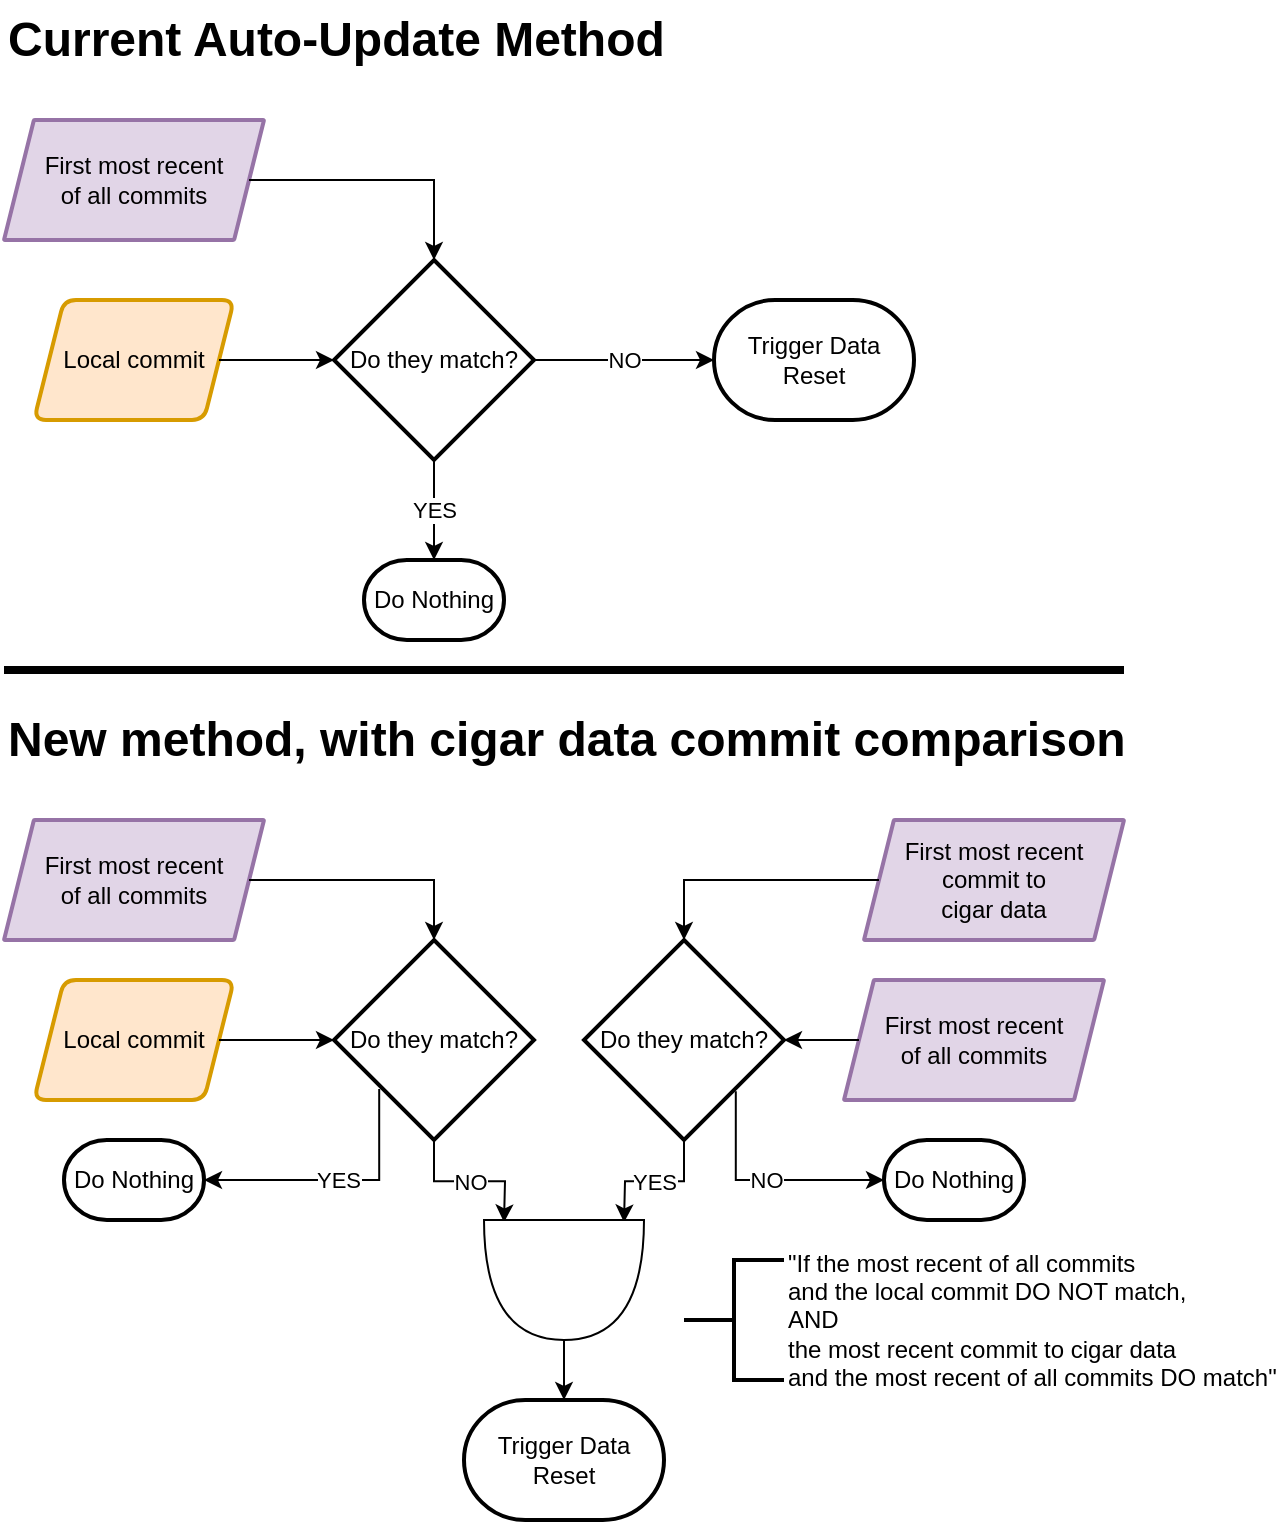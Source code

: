 <mxfile version="26.2.14" pages="4">
  <diagram name="Page-1" id="Fsl2NmO5ZkDEx8LPRr8b">
    <mxGraphModel dx="1226" dy="726" grid="1" gridSize="10" guides="1" tooltips="1" connect="1" arrows="1" fold="1" page="1" pageScale="1" pageWidth="850" pageHeight="1100" background="#ffffff" math="0" shadow="0">
      <root>
        <mxCell id="0" />
        <mxCell id="1" parent="0" />
        <mxCell id="vNEHH-DYMuVMHKYgHkYS-14" value="First most recent&lt;div&gt;commit to&lt;/div&gt;&lt;div&gt;cigar data&lt;/div&gt;" style="shape=parallelogram;html=1;strokeWidth=2;perimeter=parallelogramPerimeter;whiteSpace=wrap;rounded=1;arcSize=1;size=0.115;fillColor=#e1d5e7;strokeColor=#9673a6;" parent="1" vertex="1">
          <mxGeometry x="500" y="480" width="130" height="60" as="geometry" />
        </mxCell>
        <mxCell id="vNEHH-DYMuVMHKYgHkYS-15" value="Local commit" style="shape=parallelogram;html=1;strokeWidth=2;perimeter=parallelogramPerimeter;whiteSpace=wrap;rounded=1;arcSize=12;size=0.15;fillColor=#ffe6cc;strokeColor=#d79b00;" parent="1" vertex="1">
          <mxGeometry x="85" y="560" width="100" height="60" as="geometry" />
        </mxCell>
        <mxCell id="vNEHH-DYMuVMHKYgHkYS-16" value="&lt;div&gt;&lt;span style=&quot;background-color: transparent; color: light-dark(rgb(0, 0, 0), rgb(255, 255, 255));&quot;&gt;Do they match?&lt;/span&gt;&lt;/div&gt;" style="strokeWidth=2;html=1;shape=mxgraph.flowchart.decision;whiteSpace=wrap;" parent="1" vertex="1">
          <mxGeometry x="235" y="540" width="100" height="100" as="geometry" />
        </mxCell>
        <mxCell id="vNEHH-DYMuVMHKYgHkYS-17" value="First most recent&lt;div&gt;of all commits&lt;/div&gt;" style="shape=parallelogram;html=1;strokeWidth=2;perimeter=parallelogramPerimeter;whiteSpace=wrap;rounded=1;arcSize=1;size=0.115;fillColor=#e1d5e7;strokeColor=#9673a6;" parent="1" vertex="1">
          <mxGeometry x="70" y="480" width="130" height="60" as="geometry" />
        </mxCell>
        <mxCell id="vNEHH-DYMuVMHKYgHkYS-19" style="edgeStyle=orthogonalEdgeStyle;rounded=0;orthogonalLoop=1;jettySize=auto;html=1;entryX=0;entryY=0.5;entryDx=0;entryDy=0;entryPerimeter=0;" parent="1" source="vNEHH-DYMuVMHKYgHkYS-15" target="vNEHH-DYMuVMHKYgHkYS-16" edge="1">
          <mxGeometry relative="1" as="geometry" />
        </mxCell>
        <mxCell id="vNEHH-DYMuVMHKYgHkYS-20" style="edgeStyle=orthogonalEdgeStyle;rounded=0;orthogonalLoop=1;jettySize=auto;html=1;entryX=0.5;entryY=0;entryDx=0;entryDy=0;entryPerimeter=0;" parent="1" source="vNEHH-DYMuVMHKYgHkYS-17" target="vNEHH-DYMuVMHKYgHkYS-16" edge="1">
          <mxGeometry relative="1" as="geometry" />
        </mxCell>
        <mxCell id="vNEHH-DYMuVMHKYgHkYS-22" value="First most recent&lt;div&gt;of all commits&lt;/div&gt;" style="shape=parallelogram;html=1;strokeWidth=2;perimeter=parallelogramPerimeter;whiteSpace=wrap;rounded=1;arcSize=1;size=0.115;fillColor=#e1d5e7;strokeColor=#9673a6;" parent="1" vertex="1">
          <mxGeometry x="490" y="560" width="130" height="60" as="geometry" />
        </mxCell>
        <mxCell id="vNEHH-DYMuVMHKYgHkYS-23" value="&lt;div&gt;&lt;span style=&quot;background-color: transparent; color: light-dark(rgb(0, 0, 0), rgb(255, 255, 255));&quot;&gt;Do they match?&lt;/span&gt;&lt;/div&gt;" style="strokeWidth=2;html=1;shape=mxgraph.flowchart.decision;whiteSpace=wrap;" parent="1" vertex="1">
          <mxGeometry x="360" y="540" width="100" height="100" as="geometry" />
        </mxCell>
        <mxCell id="vNEHH-DYMuVMHKYgHkYS-24" style="edgeStyle=orthogonalEdgeStyle;rounded=0;orthogonalLoop=1;jettySize=auto;html=1;entryX=1;entryY=0.5;entryDx=0;entryDy=0;entryPerimeter=0;" parent="1" source="vNEHH-DYMuVMHKYgHkYS-22" target="vNEHH-DYMuVMHKYgHkYS-23" edge="1">
          <mxGeometry relative="1" as="geometry" />
        </mxCell>
        <mxCell id="vNEHH-DYMuVMHKYgHkYS-25" style="edgeStyle=orthogonalEdgeStyle;rounded=0;orthogonalLoop=1;jettySize=auto;html=1;entryX=0.5;entryY=0;entryDx=0;entryDy=0;entryPerimeter=0;" parent="1" source="vNEHH-DYMuVMHKYgHkYS-14" target="vNEHH-DYMuVMHKYgHkYS-23" edge="1">
          <mxGeometry relative="1" as="geometry" />
        </mxCell>
        <mxCell id="vNEHH-DYMuVMHKYgHkYS-28" value="NO" style="edgeStyle=orthogonalEdgeStyle;rounded=0;orthogonalLoop=1;jettySize=auto;html=1;entryX=0;entryY=0.02;entryDx=0;entryDy=0;entryPerimeter=0;" parent="1" source="vNEHH-DYMuVMHKYgHkYS-16" edge="1">
          <mxGeometry relative="1" as="geometry">
            <mxPoint x="320" y="681.2" as="targetPoint" />
          </mxGeometry>
        </mxCell>
        <mxCell id="vNEHH-DYMuVMHKYgHkYS-29" value="YES" style="edgeStyle=orthogonalEdgeStyle;rounded=0;orthogonalLoop=1;jettySize=auto;html=1;entryX=1;entryY=0.02;entryDx=0;entryDy=0;entryPerimeter=0;" parent="1" source="vNEHH-DYMuVMHKYgHkYS-23" edge="1">
          <mxGeometry relative="1" as="geometry">
            <mxPoint x="380" y="681.2" as="targetPoint" />
          </mxGeometry>
        </mxCell>
        <mxCell id="vNEHH-DYMuVMHKYgHkYS-36" value="Do Nothing" style="strokeWidth=2;html=1;shape=mxgraph.flowchart.terminator;whiteSpace=wrap;" parent="1" vertex="1">
          <mxGeometry x="100" y="640" width="70" height="40" as="geometry" />
        </mxCell>
        <mxCell id="vNEHH-DYMuVMHKYgHkYS-37" value="Do Nothing" style="strokeWidth=2;html=1;shape=mxgraph.flowchart.terminator;whiteSpace=wrap;" parent="1" vertex="1">
          <mxGeometry x="510" y="640" width="70" height="40" as="geometry" />
        </mxCell>
        <mxCell id="vNEHH-DYMuVMHKYgHkYS-38" value="NO" style="edgeStyle=orthogonalEdgeStyle;rounded=0;orthogonalLoop=1;jettySize=auto;html=1;exitX=0.759;exitY=0.756;exitDx=0;exitDy=0;exitPerimeter=0;" parent="1" source="vNEHH-DYMuVMHKYgHkYS-23" target="vNEHH-DYMuVMHKYgHkYS-37" edge="1">
          <mxGeometry relative="1" as="geometry">
            <Array as="points">
              <mxPoint x="436" y="660" />
            </Array>
          </mxGeometry>
        </mxCell>
        <mxCell id="vNEHH-DYMuVMHKYgHkYS-39" value="YES" style="edgeStyle=orthogonalEdgeStyle;rounded=0;orthogonalLoop=1;jettySize=auto;html=1;exitX=0.226;exitY=0.745;exitDx=0;exitDy=0;exitPerimeter=0;" parent="1" source="vNEHH-DYMuVMHKYgHkYS-16" target="vNEHH-DYMuVMHKYgHkYS-36" edge="1">
          <mxGeometry relative="1" as="geometry">
            <Array as="points">
              <mxPoint x="258" y="660" />
            </Array>
          </mxGeometry>
        </mxCell>
        <mxCell id="vNEHH-DYMuVMHKYgHkYS-40" value="&quot;If the most recent of all commits&amp;nbsp;&lt;div&gt;and the local commit DO NOT match,&lt;div&gt;AND&lt;/div&gt;&lt;div&gt;the most recent commit to cigar data&lt;/div&gt;&lt;div&gt;and the most recent of all commits DO match&quot;&lt;/div&gt;&lt;/div&gt;" style="strokeWidth=2;html=1;shape=mxgraph.flowchart.annotation_2;align=left;labelPosition=right;pointerEvents=1;" parent="1" vertex="1">
          <mxGeometry x="410" y="700" width="50" height="60" as="geometry" />
        </mxCell>
        <mxCell id="vNEHH-DYMuVMHKYgHkYS-41" value="Trigger Data Reset" style="strokeWidth=2;html=1;shape=mxgraph.flowchart.terminator;whiteSpace=wrap;" parent="1" vertex="1">
          <mxGeometry x="300" y="770" width="100" height="60" as="geometry" />
        </mxCell>
        <mxCell id="vNEHH-DYMuVMHKYgHkYS-42" style="edgeStyle=orthogonalEdgeStyle;rounded=0;orthogonalLoop=1;jettySize=auto;html=1;entryX=0.5;entryY=0;entryDx=0;entryDy=0;entryPerimeter=0;" parent="1" target="vNEHH-DYMuVMHKYgHkYS-41" edge="1">
          <mxGeometry relative="1" as="geometry">
            <mxPoint x="350" y="740" as="sourcePoint" />
          </mxGeometry>
        </mxCell>
        <mxCell id="vNEHH-DYMuVMHKYgHkYS-57" value="" style="line;strokeWidth=4;html=1;perimeter=backbonePerimeter;points=[];outlineConnect=0;" parent="1" vertex="1">
          <mxGeometry x="70" y="400" width="560" height="10" as="geometry" />
        </mxCell>
        <mxCell id="vNEHH-DYMuVMHKYgHkYS-58" value="New method, with cigar data commit comparison" style="text;strokeColor=none;fillColor=none;html=1;fontSize=24;fontStyle=1;verticalAlign=middle;align=left;" parent="1" vertex="1">
          <mxGeometry x="70" y="420" width="560" height="40" as="geometry" />
        </mxCell>
        <mxCell id="vNEHH-DYMuVMHKYgHkYS-59" value="First most recent&lt;div&gt;of all commits&lt;/div&gt;" style="shape=parallelogram;html=1;strokeWidth=2;perimeter=parallelogramPerimeter;whiteSpace=wrap;rounded=1;arcSize=1;size=0.115;fillColor=#e1d5e7;strokeColor=#9673a6;" parent="1" vertex="1">
          <mxGeometry x="70" y="130" width="130" height="60" as="geometry" />
        </mxCell>
        <mxCell id="vNEHH-DYMuVMHKYgHkYS-60" value="Local commit" style="shape=parallelogram;html=1;strokeWidth=2;perimeter=parallelogramPerimeter;whiteSpace=wrap;rounded=1;arcSize=12;size=0.15;fillColor=#ffe6cc;strokeColor=#d79b00;" parent="1" vertex="1">
          <mxGeometry x="85" y="220" width="100" height="60" as="geometry" />
        </mxCell>
        <mxCell id="vNEHH-DYMuVMHKYgHkYS-61" value="&lt;div&gt;&lt;span style=&quot;background-color: transparent; color: light-dark(rgb(0, 0, 0), rgb(255, 255, 255));&quot;&gt;Do they match?&lt;/span&gt;&lt;/div&gt;" style="strokeWidth=2;html=1;shape=mxgraph.flowchart.decision;whiteSpace=wrap;" parent="1" vertex="1">
          <mxGeometry x="235" y="200" width="100" height="100" as="geometry" />
        </mxCell>
        <mxCell id="vNEHH-DYMuVMHKYgHkYS-62" style="edgeStyle=orthogonalEdgeStyle;rounded=0;orthogonalLoop=1;jettySize=auto;html=1;entryX=0.5;entryY=0;entryDx=0;entryDy=0;entryPerimeter=0;" parent="1" source="vNEHH-DYMuVMHKYgHkYS-59" target="vNEHH-DYMuVMHKYgHkYS-61" edge="1">
          <mxGeometry relative="1" as="geometry" />
        </mxCell>
        <mxCell id="vNEHH-DYMuVMHKYgHkYS-64" style="edgeStyle=orthogonalEdgeStyle;rounded=0;orthogonalLoop=1;jettySize=auto;html=1;entryX=0;entryY=0.5;entryDx=0;entryDy=0;entryPerimeter=0;" parent="1" source="vNEHH-DYMuVMHKYgHkYS-60" target="vNEHH-DYMuVMHKYgHkYS-61" edge="1">
          <mxGeometry relative="1" as="geometry" />
        </mxCell>
        <mxCell id="vNEHH-DYMuVMHKYgHkYS-65" value="Trigger Data Reset" style="strokeWidth=2;html=1;shape=mxgraph.flowchart.terminator;whiteSpace=wrap;" parent="1" vertex="1">
          <mxGeometry x="425" y="220" width="100" height="60" as="geometry" />
        </mxCell>
        <mxCell id="vNEHH-DYMuVMHKYgHkYS-66" value="NO" style="edgeStyle=orthogonalEdgeStyle;rounded=0;orthogonalLoop=1;jettySize=auto;html=1;entryX=0;entryY=0.5;entryDx=0;entryDy=0;entryPerimeter=0;" parent="1" source="vNEHH-DYMuVMHKYgHkYS-61" target="vNEHH-DYMuVMHKYgHkYS-65" edge="1">
          <mxGeometry relative="1" as="geometry" />
        </mxCell>
        <mxCell id="vNEHH-DYMuVMHKYgHkYS-67" value="Do Nothing" style="strokeWidth=2;html=1;shape=mxgraph.flowchart.terminator;whiteSpace=wrap;" parent="1" vertex="1">
          <mxGeometry x="250" y="350" width="70" height="40" as="geometry" />
        </mxCell>
        <mxCell id="vNEHH-DYMuVMHKYgHkYS-68" value="YES" style="edgeStyle=orthogonalEdgeStyle;rounded=0;orthogonalLoop=1;jettySize=auto;html=1;entryX=0.5;entryY=0;entryDx=0;entryDy=0;entryPerimeter=0;" parent="1" source="vNEHH-DYMuVMHKYgHkYS-61" target="vNEHH-DYMuVMHKYgHkYS-67" edge="1">
          <mxGeometry relative="1" as="geometry" />
        </mxCell>
        <mxCell id="vNEHH-DYMuVMHKYgHkYS-69" value="Current Auto-Update Method" style="text;strokeColor=none;fillColor=none;html=1;fontSize=24;fontStyle=1;verticalAlign=middle;align=left;" parent="1" vertex="1">
          <mxGeometry x="70" y="70" width="560" height="40" as="geometry" />
        </mxCell>
        <mxCell id="BRBWsyeacDihQ_l3H7AW-2" value="" style="shape=or;whiteSpace=wrap;html=1;rotation=90;" vertex="1" parent="1">
          <mxGeometry x="320" y="670" width="60" height="80" as="geometry" />
        </mxCell>
      </root>
    </mxGraphModel>
  </diagram>
  <diagram id="9Dt4kSiQeYyxLIuyk6CU" name="Page-2">
    <mxGraphModel dx="172" dy="605" grid="1" gridSize="10" guides="1" tooltips="1" connect="1" arrows="1" fold="1" page="1" pageScale="1" pageWidth="850" pageHeight="1100" background="#ffffff" math="0" shadow="0">
      <root>
        <mxCell id="0" />
        <mxCell id="1" parent="0" />
        <mxCell id="Z2YnFf-FDvuRE0i_ADli-1" value="Recent commits to cigar data" style="swimlane;fontStyle=1;align=center;verticalAlign=top;childLayout=stackLayout;horizontal=1;startSize=26;horizontalStack=0;resizeParent=1;resizeParentMax=0;resizeLast=0;collapsible=1;marginBottom=0;whiteSpace=wrap;html=1;fillColor=#e1d5e7;strokeColor=#9673a6;" vertex="1" parent="1">
          <mxGeometry x="1220" y="90" width="260" height="120" as="geometry" />
        </mxCell>
        <mxCell id="Z2YnFf-FDvuRE0i_ADli-2" value="1. abc" style="text;strokeColor=none;fillColor=none;align=left;verticalAlign=top;spacingLeft=4;spacingRight=4;overflow=hidden;rotatable=0;points=[[0,0.5],[1,0.5]];portConstraint=eastwest;whiteSpace=wrap;html=1;" vertex="1" parent="Z2YnFf-FDvuRE0i_ADli-1">
          <mxGeometry y="26" width="260" height="26" as="geometry" />
        </mxCell>
        <mxCell id="Z2YnFf-FDvuRE0i_ADli-3" value="" style="line;strokeWidth=1;fillColor=none;align=left;verticalAlign=middle;spacingTop=-1;spacingLeft=3;spacingRight=3;rotatable=0;labelPosition=right;points=[];portConstraint=eastwest;strokeColor=inherit;" vertex="1" parent="Z2YnFf-FDvuRE0i_ADli-1">
          <mxGeometry y="52" width="260" height="8" as="geometry" />
        </mxCell>
        <mxCell id="Z2YnFf-FDvuRE0i_ADli-4" value="2. ghi" style="text;strokeColor=none;fillColor=none;align=left;verticalAlign=top;spacingLeft=4;spacingRight=4;overflow=hidden;rotatable=0;points=[[0,0.5],[1,0.5]];portConstraint=eastwest;whiteSpace=wrap;html=1;" vertex="1" parent="Z2YnFf-FDvuRE0i_ADli-1">
          <mxGeometry y="60" width="260" height="26" as="geometry" />
        </mxCell>
        <mxCell id="Z2YnFf-FDvuRE0i_ADli-5" value="" style="line;strokeWidth=1;fillColor=none;align=left;verticalAlign=middle;spacingTop=-1;spacingLeft=3;spacingRight=3;rotatable=0;labelPosition=right;points=[];portConstraint=eastwest;strokeColor=inherit;" vertex="1" parent="Z2YnFf-FDvuRE0i_ADli-1">
          <mxGeometry y="86" width="260" height="8" as="geometry" />
        </mxCell>
        <mxCell id="Z2YnFf-FDvuRE0i_ADli-6" value="2. jkl" style="text;strokeColor=none;fillColor=none;align=left;verticalAlign=top;spacingLeft=4;spacingRight=4;overflow=hidden;rotatable=0;points=[[0,0.5],[1,0.5]];portConstraint=eastwest;whiteSpace=wrap;html=1;" vertex="1" parent="Z2YnFf-FDvuRE0i_ADli-1">
          <mxGeometry y="94" width="260" height="26" as="geometry" />
        </mxCell>
        <mxCell id="Z2YnFf-FDvuRE0i_ADli-7" value="All Recent Commits" style="swimlane;fontStyle=1;align=center;verticalAlign=top;childLayout=stackLayout;horizontal=1;startSize=26;horizontalStack=0;resizeParent=1;resizeParentMax=0;resizeLast=0;collapsible=1;marginBottom=0;whiteSpace=wrap;html=1;fillColor=#e1d5e7;strokeColor=#9673a6;" vertex="1" parent="1">
          <mxGeometry x="920" y="90" width="260" height="120" as="geometry" />
        </mxCell>
        <mxCell id="Z2YnFf-FDvuRE0i_ADli-8" value="1. abc" style="text;strokeColor=none;fillColor=none;align=left;verticalAlign=top;spacingLeft=4;spacingRight=4;overflow=hidden;rotatable=0;points=[[0,0.5],[1,0.5]];portConstraint=eastwest;whiteSpace=wrap;html=1;" vertex="1" parent="Z2YnFf-FDvuRE0i_ADli-7">
          <mxGeometry y="26" width="260" height="26" as="geometry" />
        </mxCell>
        <mxCell id="Z2YnFf-FDvuRE0i_ADli-9" value="" style="line;strokeWidth=1;fillColor=none;align=left;verticalAlign=middle;spacingTop=-1;spacingLeft=3;spacingRight=3;rotatable=0;labelPosition=right;points=[];portConstraint=eastwest;strokeColor=inherit;" vertex="1" parent="Z2YnFf-FDvuRE0i_ADli-7">
          <mxGeometry y="52" width="260" height="8" as="geometry" />
        </mxCell>
        <mxCell id="Z2YnFf-FDvuRE0i_ADli-10" value="2. def" style="text;strokeColor=none;fillColor=none;align=left;verticalAlign=top;spacingLeft=4;spacingRight=4;overflow=hidden;rotatable=0;points=[[0,0.5],[1,0.5]];portConstraint=eastwest;whiteSpace=wrap;html=1;" vertex="1" parent="Z2YnFf-FDvuRE0i_ADli-7">
          <mxGeometry y="60" width="260" height="26" as="geometry" />
        </mxCell>
        <mxCell id="Z2YnFf-FDvuRE0i_ADli-11" value="" style="line;strokeWidth=1;fillColor=none;align=left;verticalAlign=middle;spacingTop=-1;spacingLeft=3;spacingRight=3;rotatable=0;labelPosition=right;points=[];portConstraint=eastwest;strokeColor=inherit;" vertex="1" parent="Z2YnFf-FDvuRE0i_ADli-7">
          <mxGeometry y="86" width="260" height="8" as="geometry" />
        </mxCell>
        <mxCell id="Z2YnFf-FDvuRE0i_ADli-12" value="2. ghi" style="text;strokeColor=none;fillColor=none;align=left;verticalAlign=top;spacingLeft=4;spacingRight=4;overflow=hidden;rotatable=0;points=[[0,0.5],[1,0.5]];portConstraint=eastwest;whiteSpace=wrap;html=1;" vertex="1" parent="Z2YnFf-FDvuRE0i_ADli-7">
          <mxGeometry y="94" width="260" height="26" as="geometry" />
        </mxCell>
        <mxCell id="Z2YnFf-FDvuRE0i_ADli-13" value="CASE 1: Auto-Update Triggered" style="text;strokeColor=none;fillColor=none;html=1;fontSize=24;fontStyle=1;verticalAlign=middle;align=left;" vertex="1" parent="1">
          <mxGeometry x="920" y="30" width="380" height="40" as="geometry" />
        </mxCell>
        <mxCell id="Z2YnFf-FDvuRE0i_ADli-15" value="Local Commit" style="swimlane;fontStyle=0;childLayout=stackLayout;horizontal=1;startSize=26;fillColor=#ffe6cc;horizontalStack=0;resizeParent=1;resizeParentMax=0;resizeLast=0;collapsible=1;marginBottom=0;whiteSpace=wrap;html=1;strokeColor=#d79b00;" vertex="1" parent="1">
          <mxGeometry x="920" y="230" width="140" height="52" as="geometry" />
        </mxCell>
        <mxCell id="Z2YnFf-FDvuRE0i_ADli-16" value="def" style="text;strokeColor=none;fillColor=none;align=left;verticalAlign=top;spacingLeft=4;spacingRight=4;overflow=hidden;rotatable=0;points=[[0,0.5],[1,0.5]];portConstraint=eastwest;whiteSpace=wrap;html=1;" vertex="1" parent="Z2YnFf-FDvuRE0i_ADli-15">
          <mxGeometry y="26" width="140" height="26" as="geometry" />
        </mxCell>
        <mxCell id="5KXECC-7SWQL_P3zOM1c-1" value="First most recent&lt;div&gt;of all commits&lt;/div&gt;&lt;div&gt;(abc)&lt;/div&gt;" style="shape=parallelogram;html=1;strokeWidth=2;perimeter=parallelogramPerimeter;whiteSpace=wrap;rounded=1;arcSize=1;size=0.115;fillColor=#e1d5e7;strokeColor=#9673a6;" vertex="1" parent="1">
          <mxGeometry x="1350" y="340" width="130" height="60" as="geometry" />
        </mxCell>
        <mxCell id="5KXECC-7SWQL_P3zOM1c-2" value="Local commit&lt;div&gt;(def)&lt;/div&gt;" style="shape=parallelogram;html=1;strokeWidth=2;perimeter=parallelogramPerimeter;whiteSpace=wrap;rounded=1;arcSize=12;size=0.15;fillColor=#ffe6cc;strokeColor=#d79b00;" vertex="1" parent="1">
          <mxGeometry x="935" y="420" width="100" height="60" as="geometry" />
        </mxCell>
        <mxCell id="5KXECC-7SWQL_P3zOM1c-3" value="&lt;div&gt;&lt;span style=&quot;background-color: transparent; color: light-dark(rgb(0, 0, 0), rgb(255, 255, 255));&quot;&gt;&lt;br&gt;&lt;/span&gt;&lt;/div&gt;&lt;div&gt;&lt;span style=&quot;background-color: transparent; color: light-dark(rgb(0, 0, 0), rgb(255, 255, 255));&quot;&gt;Do they match?&lt;/span&gt;&lt;/div&gt;&lt;div&gt;(abc&amp;nbsp;≠ def)&lt;/div&gt;" style="strokeWidth=2;html=1;shape=mxgraph.flowchart.decision;whiteSpace=wrap;" vertex="1" parent="1">
          <mxGeometry x="1085" y="400" width="100" height="100" as="geometry" />
        </mxCell>
        <mxCell id="5KXECC-7SWQL_P3zOM1c-4" value="First most recent&lt;div&gt;of all commits&lt;/div&gt;&lt;div&gt;(abc)&lt;/div&gt;" style="shape=parallelogram;html=1;strokeWidth=2;perimeter=parallelogramPerimeter;whiteSpace=wrap;rounded=1;arcSize=1;size=0.115;fillColor=#e1d5e7;strokeColor=#9673a6;" vertex="1" parent="1">
          <mxGeometry x="920" y="340" width="130" height="60" as="geometry" />
        </mxCell>
        <mxCell id="5KXECC-7SWQL_P3zOM1c-5" style="edgeStyle=orthogonalEdgeStyle;rounded=0;orthogonalLoop=1;jettySize=auto;html=1;entryX=0;entryY=0.5;entryDx=0;entryDy=0;entryPerimeter=0;" edge="1" parent="1" source="5KXECC-7SWQL_P3zOM1c-2" target="5KXECC-7SWQL_P3zOM1c-3">
          <mxGeometry relative="1" as="geometry" />
        </mxCell>
        <mxCell id="5KXECC-7SWQL_P3zOM1c-6" style="edgeStyle=orthogonalEdgeStyle;rounded=0;orthogonalLoop=1;jettySize=auto;html=1;entryX=0.5;entryY=0;entryDx=0;entryDy=0;entryPerimeter=0;" edge="1" parent="1" source="5KXECC-7SWQL_P3zOM1c-4" target="5KXECC-7SWQL_P3zOM1c-3">
          <mxGeometry relative="1" as="geometry" />
        </mxCell>
        <mxCell id="5KXECC-7SWQL_P3zOM1c-7" value="First most recent&lt;div&gt;commit to cigar data&lt;/div&gt;&lt;div&gt;(abc)&lt;/div&gt;" style="shape=parallelogram;html=1;strokeWidth=2;perimeter=parallelogramPerimeter;whiteSpace=wrap;rounded=1;arcSize=1;size=0.115;fillColor=#e1d5e7;strokeColor=#9673a6;" vertex="1" parent="1">
          <mxGeometry x="1340" y="420" width="130" height="60" as="geometry" />
        </mxCell>
        <mxCell id="5KXECC-7SWQL_P3zOM1c-8" value="&lt;div&gt;&lt;span style=&quot;background-color: transparent; color: light-dark(rgb(0, 0, 0), rgb(255, 255, 255));&quot;&gt;&lt;br&gt;&lt;/span&gt;&lt;/div&gt;&lt;div&gt;&lt;span style=&quot;background-color: transparent; color: light-dark(rgb(0, 0, 0), rgb(255, 255, 255));&quot;&gt;Do they match?&lt;/span&gt;&lt;/div&gt;&lt;div&gt;&lt;span style=&quot;background-color: transparent; color: light-dark(rgb(0, 0, 0), rgb(255, 255, 255));&quot;&gt;(abc = abc)&lt;/span&gt;&lt;/div&gt;" style="strokeWidth=2;html=1;shape=mxgraph.flowchart.decision;whiteSpace=wrap;" vertex="1" parent="1">
          <mxGeometry x="1210" y="400" width="100" height="100" as="geometry" />
        </mxCell>
        <mxCell id="5KXECC-7SWQL_P3zOM1c-9" style="edgeStyle=orthogonalEdgeStyle;rounded=0;orthogonalLoop=1;jettySize=auto;html=1;entryX=1;entryY=0.5;entryDx=0;entryDy=0;entryPerimeter=0;" edge="1" parent="1" source="5KXECC-7SWQL_P3zOM1c-7" target="5KXECC-7SWQL_P3zOM1c-8">
          <mxGeometry relative="1" as="geometry" />
        </mxCell>
        <mxCell id="5KXECC-7SWQL_P3zOM1c-10" style="edgeStyle=orthogonalEdgeStyle;rounded=0;orthogonalLoop=1;jettySize=auto;html=1;entryX=0.5;entryY=0;entryDx=0;entryDy=0;entryPerimeter=0;" edge="1" parent="1" source="5KXECC-7SWQL_P3zOM1c-1" target="5KXECC-7SWQL_P3zOM1c-8">
          <mxGeometry relative="1" as="geometry" />
        </mxCell>
        <mxCell id="5KXECC-7SWQL_P3zOM1c-12" value="NO" style="edgeStyle=orthogonalEdgeStyle;rounded=0;orthogonalLoop=1;jettySize=auto;html=1;entryX=0;entryY=0.02;entryDx=0;entryDy=0;entryPerimeter=0;fillColor=#60a917;strokeColor=#2D7600;strokeWidth=2;" edge="1" parent="1" source="5KXECC-7SWQL_P3zOM1c-3">
          <mxGeometry relative="1" as="geometry">
            <mxPoint x="1170" y="541.2" as="targetPoint" />
          </mxGeometry>
        </mxCell>
        <mxCell id="5KXECC-7SWQL_P3zOM1c-13" value="YES" style="edgeStyle=orthogonalEdgeStyle;rounded=0;orthogonalLoop=1;jettySize=auto;html=1;entryX=1;entryY=0.02;entryDx=0;entryDy=0;entryPerimeter=0;fillColor=#60a917;strokeColor=#2D7600;strokeWidth=2;" edge="1" parent="1" source="5KXECC-7SWQL_P3zOM1c-8">
          <mxGeometry relative="1" as="geometry">
            <mxPoint x="1230" y="541.2" as="targetPoint" />
          </mxGeometry>
        </mxCell>
        <mxCell id="5KXECC-7SWQL_P3zOM1c-14" value="Do Nothing" style="strokeWidth=2;html=1;shape=mxgraph.flowchart.terminator;whiteSpace=wrap;fillColor=#f8cecc;strokeColor=#b85450;" vertex="1" parent="1">
          <mxGeometry x="950" y="500" width="70" height="40" as="geometry" />
        </mxCell>
        <mxCell id="5KXECC-7SWQL_P3zOM1c-15" value="Do Nothing" style="strokeWidth=2;html=1;shape=mxgraph.flowchart.terminator;whiteSpace=wrap;fillColor=#f8cecc;strokeColor=#b85450;" vertex="1" parent="1">
          <mxGeometry x="1360" y="500" width="70" height="40" as="geometry" />
        </mxCell>
        <mxCell id="5KXECC-7SWQL_P3zOM1c-16" value="NO" style="edgeStyle=orthogonalEdgeStyle;rounded=0;orthogonalLoop=1;jettySize=auto;html=1;exitX=0.759;exitY=0.756;exitDx=0;exitDy=0;exitPerimeter=0;fillColor=#f8cecc;strokeColor=#b85450;strokeWidth=2;" edge="1" parent="1" source="5KXECC-7SWQL_P3zOM1c-8" target="5KXECC-7SWQL_P3zOM1c-15">
          <mxGeometry relative="1" as="geometry">
            <Array as="points">
              <mxPoint x="1286" y="520" />
            </Array>
          </mxGeometry>
        </mxCell>
        <mxCell id="5KXECC-7SWQL_P3zOM1c-17" value="YES" style="edgeStyle=orthogonalEdgeStyle;rounded=0;orthogonalLoop=1;jettySize=auto;html=1;exitX=0.226;exitY=0.745;exitDx=0;exitDy=0;exitPerimeter=0;fillColor=#f8cecc;strokeColor=#b85450;strokeWidth=2;" edge="1" parent="1" source="5KXECC-7SWQL_P3zOM1c-3" target="5KXECC-7SWQL_P3zOM1c-14">
          <mxGeometry relative="1" as="geometry">
            <Array as="points">
              <mxPoint x="1108" y="520" />
            </Array>
          </mxGeometry>
        </mxCell>
        <mxCell id="5KXECC-7SWQL_P3zOM1c-18" value="&quot;If the most recent of all commits&amp;nbsp;&lt;div&gt;and the local commit DO NOT match,&lt;div&gt;AND&lt;/div&gt;&lt;div&gt;the most recent commit to cigar data&lt;/div&gt;&lt;div&gt;and the most recent of all commits DO match&quot;&lt;/div&gt;&lt;/div&gt;" style="strokeWidth=2;html=1;shape=mxgraph.flowchart.annotation_2;align=left;labelPosition=right;pointerEvents=1;" vertex="1" parent="1">
          <mxGeometry x="1260" y="560" width="50" height="60" as="geometry" />
        </mxCell>
        <mxCell id="5KXECC-7SWQL_P3zOM1c-19" value="Trigger Data Reset" style="strokeWidth=2;html=1;shape=mxgraph.flowchart.terminator;whiteSpace=wrap;fillColor=#d5e8d4;strokeColor=#82b366;" vertex="1" parent="1">
          <mxGeometry x="1150" y="630" width="100" height="60" as="geometry" />
        </mxCell>
        <mxCell id="5KXECC-7SWQL_P3zOM1c-20" style="edgeStyle=orthogonalEdgeStyle;rounded=0;orthogonalLoop=1;jettySize=auto;html=1;entryX=0.5;entryY=0;entryDx=0;entryDy=0;entryPerimeter=0;fillColor=#60a917;strokeColor=#2D7600;strokeWidth=2;" edge="1" parent="1" target="5KXECC-7SWQL_P3zOM1c-19">
          <mxGeometry relative="1" as="geometry">
            <mxPoint x="1200.0" y="600" as="sourcePoint" />
          </mxGeometry>
        </mxCell>
        <mxCell id="5KXECC-7SWQL_P3zOM1c-21" style="edgeStyle=orthogonalEdgeStyle;rounded=0;orthogonalLoop=1;jettySize=auto;html=1;entryX=0;entryY=0.5;entryDx=0;entryDy=0;fillColor=#e1d5e7;strokeColor=#9673a6;strokeWidth=2;" edge="1" parent="1" source="Z2YnFf-FDvuRE0i_ADli-8" target="5KXECC-7SWQL_P3zOM1c-4">
          <mxGeometry relative="1" as="geometry">
            <Array as="points">
              <mxPoint x="900" y="129" />
              <mxPoint x="900" y="370" />
            </Array>
          </mxGeometry>
        </mxCell>
        <mxCell id="5KXECC-7SWQL_P3zOM1c-22" style="edgeStyle=orthogonalEdgeStyle;rounded=0;orthogonalLoop=1;jettySize=auto;html=1;entryX=0;entryY=0.5;entryDx=0;entryDy=0;fillColor=#ffe6cc;strokeColor=#d79b00;strokeWidth=2;" edge="1" parent="1" source="Z2YnFf-FDvuRE0i_ADli-16" target="5KXECC-7SWQL_P3zOM1c-2">
          <mxGeometry relative="1" as="geometry">
            <Array as="points">
              <mxPoint x="890" y="269" />
              <mxPoint x="890" y="450" />
            </Array>
          </mxGeometry>
        </mxCell>
        <mxCell id="5KXECC-7SWQL_P3zOM1c-23" style="edgeStyle=orthogonalEdgeStyle;rounded=0;orthogonalLoop=1;jettySize=auto;html=1;entryX=0.25;entryY=0;entryDx=0;entryDy=0;fillColor=#e1d5e7;strokeColor=#9673a6;strokeWidth=2;" edge="1" parent="1" source="Z2YnFf-FDvuRE0i_ADli-8" target="5KXECC-7SWQL_P3zOM1c-1">
          <mxGeometry relative="1" as="geometry">
            <Array as="points">
              <mxPoint x="1200" y="129" />
              <mxPoint x="1200" y="230" />
              <mxPoint x="1383" y="230" />
            </Array>
          </mxGeometry>
        </mxCell>
        <mxCell id="5KXECC-7SWQL_P3zOM1c-24" style="edgeStyle=orthogonalEdgeStyle;rounded=0;orthogonalLoop=1;jettySize=auto;html=1;entryX=1;entryY=0.5;entryDx=0;entryDy=0;fillColor=#e1d5e7;strokeColor=#9673a6;strokeWidth=2;" edge="1" parent="1" source="Z2YnFf-FDvuRE0i_ADli-2" target="5KXECC-7SWQL_P3zOM1c-7">
          <mxGeometry relative="1" as="geometry">
            <Array as="points">
              <mxPoint x="1500" y="129" />
              <mxPoint x="1500" y="450" />
            </Array>
          </mxGeometry>
        </mxCell>
        <mxCell id="VA4SKC0M2EFtVEdJPxsu-1" value="" style="shape=or;whiteSpace=wrap;html=1;rotation=90;fillColor=#60a917;fontColor=#ffffff;strokeColor=#2D7600;" vertex="1" parent="1">
          <mxGeometry x="1170" y="530" width="60" height="80" as="geometry" />
        </mxCell>
      </root>
    </mxGraphModel>
  </diagram>
  <diagram id="DS2o2ne7OxAWpDZ7fTC_" name="Page-3">
    <mxGraphModel dx="172" dy="605" grid="1" gridSize="10" guides="1" tooltips="1" connect="1" arrows="1" fold="1" page="1" pageScale="1" pageWidth="850" pageHeight="1100" background="#ffffff" math="0" shadow="0">
      <root>
        <mxCell id="0" />
        <mxCell id="1" parent="0" />
        <mxCell id="1kVlgkEhl5A6zOlx8foQ-1" value="Recent commits to cigar data" style="swimlane;fontStyle=1;align=center;verticalAlign=top;childLayout=stackLayout;horizontal=1;startSize=26;horizontalStack=0;resizeParent=1;resizeParentMax=0;resizeLast=0;collapsible=1;marginBottom=0;whiteSpace=wrap;html=1;fillColor=#e1d5e7;strokeColor=#9673a6;" vertex="1" parent="1">
          <mxGeometry x="1220" y="90" width="260" height="120" as="geometry" />
        </mxCell>
        <mxCell id="1kVlgkEhl5A6zOlx8foQ-2" value="1. ghi" style="text;strokeColor=none;fillColor=none;align=left;verticalAlign=top;spacingLeft=4;spacingRight=4;overflow=hidden;rotatable=0;points=[[0,0.5],[1,0.5]];portConstraint=eastwest;whiteSpace=wrap;html=1;" vertex="1" parent="1kVlgkEhl5A6zOlx8foQ-1">
          <mxGeometry y="26" width="260" height="26" as="geometry" />
        </mxCell>
        <mxCell id="1kVlgkEhl5A6zOlx8foQ-3" value="" style="line;strokeWidth=1;fillColor=none;align=left;verticalAlign=middle;spacingTop=-1;spacingLeft=3;spacingRight=3;rotatable=0;labelPosition=right;points=[];portConstraint=eastwest;strokeColor=inherit;" vertex="1" parent="1kVlgkEhl5A6zOlx8foQ-1">
          <mxGeometry y="52" width="260" height="8" as="geometry" />
        </mxCell>
        <mxCell id="1kVlgkEhl5A6zOlx8foQ-4" value="2. jkl" style="text;strokeColor=none;fillColor=none;align=left;verticalAlign=top;spacingLeft=4;spacingRight=4;overflow=hidden;rotatable=0;points=[[0,0.5],[1,0.5]];portConstraint=eastwest;whiteSpace=wrap;html=1;" vertex="1" parent="1kVlgkEhl5A6zOlx8foQ-1">
          <mxGeometry y="60" width="260" height="26" as="geometry" />
        </mxCell>
        <mxCell id="1kVlgkEhl5A6zOlx8foQ-5" value="" style="line;strokeWidth=1;fillColor=none;align=left;verticalAlign=middle;spacingTop=-1;spacingLeft=3;spacingRight=3;rotatable=0;labelPosition=right;points=[];portConstraint=eastwest;strokeColor=inherit;" vertex="1" parent="1kVlgkEhl5A6zOlx8foQ-1">
          <mxGeometry y="86" width="260" height="8" as="geometry" />
        </mxCell>
        <mxCell id="1kVlgkEhl5A6zOlx8foQ-6" value="2. pqr" style="text;strokeColor=none;fillColor=none;align=left;verticalAlign=top;spacingLeft=4;spacingRight=4;overflow=hidden;rotatable=0;points=[[0,0.5],[1,0.5]];portConstraint=eastwest;whiteSpace=wrap;html=1;" vertex="1" parent="1kVlgkEhl5A6zOlx8foQ-1">
          <mxGeometry y="94" width="260" height="26" as="geometry" />
        </mxCell>
        <mxCell id="1kVlgkEhl5A6zOlx8foQ-7" value="All Recent Commits" style="swimlane;fontStyle=1;align=center;verticalAlign=top;childLayout=stackLayout;horizontal=1;startSize=26;horizontalStack=0;resizeParent=1;resizeParentMax=0;resizeLast=0;collapsible=1;marginBottom=0;whiteSpace=wrap;html=1;fillColor=#e1d5e7;strokeColor=#9673a6;" vertex="1" parent="1">
          <mxGeometry x="920" y="90" width="260" height="120" as="geometry" />
        </mxCell>
        <mxCell id="1kVlgkEhl5A6zOlx8foQ-8" value="1. abc" style="text;strokeColor=none;fillColor=none;align=left;verticalAlign=top;spacingLeft=4;spacingRight=4;overflow=hidden;rotatable=0;points=[[0,0.5],[1,0.5]];portConstraint=eastwest;whiteSpace=wrap;html=1;" vertex="1" parent="1kVlgkEhl5A6zOlx8foQ-7">
          <mxGeometry y="26" width="260" height="26" as="geometry" />
        </mxCell>
        <mxCell id="1kVlgkEhl5A6zOlx8foQ-9" value="" style="line;strokeWidth=1;fillColor=none;align=left;verticalAlign=middle;spacingTop=-1;spacingLeft=3;spacingRight=3;rotatable=0;labelPosition=right;points=[];portConstraint=eastwest;strokeColor=inherit;" vertex="1" parent="1kVlgkEhl5A6zOlx8foQ-7">
          <mxGeometry y="52" width="260" height="8" as="geometry" />
        </mxCell>
        <mxCell id="1kVlgkEhl5A6zOlx8foQ-10" value="2. def" style="text;strokeColor=none;fillColor=none;align=left;verticalAlign=top;spacingLeft=4;spacingRight=4;overflow=hidden;rotatable=0;points=[[0,0.5],[1,0.5]];portConstraint=eastwest;whiteSpace=wrap;html=1;" vertex="1" parent="1kVlgkEhl5A6zOlx8foQ-7">
          <mxGeometry y="60" width="260" height="26" as="geometry" />
        </mxCell>
        <mxCell id="1kVlgkEhl5A6zOlx8foQ-11" value="" style="line;strokeWidth=1;fillColor=none;align=left;verticalAlign=middle;spacingTop=-1;spacingLeft=3;spacingRight=3;rotatable=0;labelPosition=right;points=[];portConstraint=eastwest;strokeColor=inherit;" vertex="1" parent="1kVlgkEhl5A6zOlx8foQ-7">
          <mxGeometry y="86" width="260" height="8" as="geometry" />
        </mxCell>
        <mxCell id="1kVlgkEhl5A6zOlx8foQ-12" value="2. ghi" style="text;strokeColor=none;fillColor=none;align=left;verticalAlign=top;spacingLeft=4;spacingRight=4;overflow=hidden;rotatable=0;points=[[0,0.5],[1,0.5]];portConstraint=eastwest;whiteSpace=wrap;html=1;" vertex="1" parent="1kVlgkEhl5A6zOlx8foQ-7">
          <mxGeometry y="94" width="260" height="26" as="geometry" />
        </mxCell>
        <mxCell id="1kVlgkEhl5A6zOlx8foQ-13" value="CASE 2: Do Nothing, Commit doesn&#39;t change data" style="text;strokeColor=none;fillColor=none;html=1;fontSize=24;fontStyle=1;verticalAlign=middle;align=left;" vertex="1" parent="1">
          <mxGeometry x="920" y="30" width="580" height="40" as="geometry" />
        </mxCell>
        <mxCell id="1kVlgkEhl5A6zOlx8foQ-14" value="Local Commit" style="swimlane;fontStyle=0;childLayout=stackLayout;horizontal=1;startSize=26;fillColor=#ffe6cc;horizontalStack=0;resizeParent=1;resizeParentMax=0;resizeLast=0;collapsible=1;marginBottom=0;whiteSpace=wrap;html=1;strokeColor=#d79b00;" vertex="1" parent="1">
          <mxGeometry x="920" y="230" width="140" height="52" as="geometry" />
        </mxCell>
        <mxCell id="1kVlgkEhl5A6zOlx8foQ-15" value="def" style="text;strokeColor=none;fillColor=none;align=left;verticalAlign=top;spacingLeft=4;spacingRight=4;overflow=hidden;rotatable=0;points=[[0,0.5],[1,0.5]];portConstraint=eastwest;whiteSpace=wrap;html=1;" vertex="1" parent="1kVlgkEhl5A6zOlx8foQ-14">
          <mxGeometry y="26" width="140" height="26" as="geometry" />
        </mxCell>
        <mxCell id="1kVlgkEhl5A6zOlx8foQ-16" value="First most recent&lt;div&gt;of all commits&lt;/div&gt;&lt;div&gt;(abc)&lt;/div&gt;" style="shape=parallelogram;html=1;strokeWidth=2;perimeter=parallelogramPerimeter;whiteSpace=wrap;rounded=1;arcSize=1;size=0.115;fillColor=#e1d5e7;strokeColor=#9673a6;" vertex="1" parent="1">
          <mxGeometry x="1350" y="340" width="130" height="60" as="geometry" />
        </mxCell>
        <mxCell id="1kVlgkEhl5A6zOlx8foQ-17" value="Local commit&lt;div&gt;(def)&lt;/div&gt;" style="shape=parallelogram;html=1;strokeWidth=2;perimeter=parallelogramPerimeter;whiteSpace=wrap;rounded=1;arcSize=12;size=0.15;fillColor=#ffe6cc;strokeColor=#d79b00;" vertex="1" parent="1">
          <mxGeometry x="935" y="420" width="100" height="60" as="geometry" />
        </mxCell>
        <mxCell id="1kVlgkEhl5A6zOlx8foQ-18" value="&lt;div&gt;&lt;span style=&quot;background-color: transparent; color: light-dark(rgb(0, 0, 0), rgb(255, 255, 255));&quot;&gt;&lt;br&gt;&lt;/span&gt;&lt;/div&gt;&lt;div&gt;&lt;span style=&quot;background-color: transparent; color: light-dark(rgb(0, 0, 0), rgb(255, 255, 255));&quot;&gt;Do they match?&lt;/span&gt;&lt;/div&gt;&lt;div&gt;(abc&amp;nbsp;≠ def)&lt;/div&gt;" style="strokeWidth=2;html=1;shape=mxgraph.flowchart.decision;whiteSpace=wrap;" vertex="1" parent="1">
          <mxGeometry x="1085" y="400" width="100" height="100" as="geometry" />
        </mxCell>
        <mxCell id="1kVlgkEhl5A6zOlx8foQ-19" value="First most recent&lt;div&gt;of all commits&lt;/div&gt;&lt;div&gt;(abc)&lt;/div&gt;" style="shape=parallelogram;html=1;strokeWidth=2;perimeter=parallelogramPerimeter;whiteSpace=wrap;rounded=1;arcSize=1;size=0.115;fillColor=#e1d5e7;strokeColor=#9673a6;" vertex="1" parent="1">
          <mxGeometry x="920" y="340" width="130" height="60" as="geometry" />
        </mxCell>
        <mxCell id="1kVlgkEhl5A6zOlx8foQ-20" style="edgeStyle=orthogonalEdgeStyle;rounded=0;orthogonalLoop=1;jettySize=auto;html=1;entryX=0;entryY=0.5;entryDx=0;entryDy=0;entryPerimeter=0;" edge="1" parent="1" source="1kVlgkEhl5A6zOlx8foQ-17" target="1kVlgkEhl5A6zOlx8foQ-18">
          <mxGeometry relative="1" as="geometry" />
        </mxCell>
        <mxCell id="1kVlgkEhl5A6zOlx8foQ-21" style="edgeStyle=orthogonalEdgeStyle;rounded=0;orthogonalLoop=1;jettySize=auto;html=1;entryX=0.5;entryY=0;entryDx=0;entryDy=0;entryPerimeter=0;" edge="1" parent="1" source="1kVlgkEhl5A6zOlx8foQ-19" target="1kVlgkEhl5A6zOlx8foQ-18">
          <mxGeometry relative="1" as="geometry" />
        </mxCell>
        <mxCell id="1kVlgkEhl5A6zOlx8foQ-22" value="First most recent&lt;div&gt;commit to cigar data&lt;/div&gt;&lt;div&gt;(ghi)&lt;/div&gt;" style="shape=parallelogram;html=1;strokeWidth=2;perimeter=parallelogramPerimeter;whiteSpace=wrap;rounded=1;arcSize=1;size=0.115;fillColor=#e1d5e7;strokeColor=#9673a6;" vertex="1" parent="1">
          <mxGeometry x="1340" y="420" width="130" height="60" as="geometry" />
        </mxCell>
        <mxCell id="1kVlgkEhl5A6zOlx8foQ-23" value="&lt;div&gt;&lt;span style=&quot;background-color: transparent; color: light-dark(rgb(0, 0, 0), rgb(255, 255, 255));&quot;&gt;&lt;br&gt;&lt;/span&gt;&lt;/div&gt;&lt;div&gt;&lt;span style=&quot;background-color: transparent; color: light-dark(rgb(0, 0, 0), rgb(255, 255, 255));&quot;&gt;Do they match?&lt;/span&gt;&lt;/div&gt;&lt;div&gt;&lt;span style=&quot;background-color: transparent; color: light-dark(rgb(0, 0, 0), rgb(255, 255, 255));&quot;&gt;(abc&amp;nbsp;&lt;/span&gt;&lt;span style=&quot;background-color: transparent; color: light-dark(rgb(0, 0, 0), rgb(255, 255, 255));&quot;&gt;≠&lt;/span&gt;&lt;span style=&quot;background-color: transparent; color: light-dark(rgb(0, 0, 0), rgb(255, 255, 255));&quot;&gt;&amp;nbsp;ghi)&lt;/span&gt;&lt;/div&gt;" style="strokeWidth=2;html=1;shape=mxgraph.flowchart.decision;whiteSpace=wrap;" vertex="1" parent="1">
          <mxGeometry x="1210" y="400" width="100" height="100" as="geometry" />
        </mxCell>
        <mxCell id="1kVlgkEhl5A6zOlx8foQ-24" style="edgeStyle=orthogonalEdgeStyle;rounded=0;orthogonalLoop=1;jettySize=auto;html=1;entryX=1;entryY=0.5;entryDx=0;entryDy=0;entryPerimeter=0;" edge="1" parent="1" source="1kVlgkEhl5A6zOlx8foQ-22" target="1kVlgkEhl5A6zOlx8foQ-23">
          <mxGeometry relative="1" as="geometry" />
        </mxCell>
        <mxCell id="1kVlgkEhl5A6zOlx8foQ-25" style="edgeStyle=orthogonalEdgeStyle;rounded=0;orthogonalLoop=1;jettySize=auto;html=1;entryX=0.5;entryY=0;entryDx=0;entryDy=0;entryPerimeter=0;" edge="1" parent="1" source="1kVlgkEhl5A6zOlx8foQ-16" target="1kVlgkEhl5A6zOlx8foQ-23">
          <mxGeometry relative="1" as="geometry" />
        </mxCell>
        <mxCell id="1kVlgkEhl5A6zOlx8foQ-27" value="NO" style="edgeStyle=orthogonalEdgeStyle;rounded=0;orthogonalLoop=1;jettySize=auto;html=1;entryX=0;entryY=0.02;entryDx=0;entryDy=0;entryPerimeter=0;fillColor=#60a917;strokeColor=#2D7600;strokeWidth=2;" edge="1" parent="1" source="1kVlgkEhl5A6zOlx8foQ-18">
          <mxGeometry relative="1" as="geometry">
            <mxPoint x="1170" y="541.2" as="targetPoint" />
          </mxGeometry>
        </mxCell>
        <mxCell id="1kVlgkEhl5A6zOlx8foQ-28" value="YES" style="edgeStyle=orthogonalEdgeStyle;rounded=0;orthogonalLoop=1;jettySize=auto;html=1;entryX=1;entryY=0.02;entryDx=0;entryDy=0;entryPerimeter=0;fillColor=#f8cecc;strokeColor=#b85450;strokeWidth=2;" edge="1" parent="1" source="1kVlgkEhl5A6zOlx8foQ-23">
          <mxGeometry relative="1" as="geometry">
            <mxPoint x="1230" y="541.2" as="targetPoint" />
          </mxGeometry>
        </mxCell>
        <mxCell id="1kVlgkEhl5A6zOlx8foQ-29" value="Do Nothing" style="strokeWidth=2;html=1;shape=mxgraph.flowchart.terminator;whiteSpace=wrap;fillColor=#f8cecc;strokeColor=#b85450;" vertex="1" parent="1">
          <mxGeometry x="950" y="500" width="70" height="40" as="geometry" />
        </mxCell>
        <mxCell id="1kVlgkEhl5A6zOlx8foQ-30" value="Do Nothing" style="strokeWidth=2;html=1;shape=mxgraph.flowchart.terminator;whiteSpace=wrap;fillColor=#d5e8d4;strokeColor=#82b366;" vertex="1" parent="1">
          <mxGeometry x="1360" y="500" width="70" height="40" as="geometry" />
        </mxCell>
        <mxCell id="1kVlgkEhl5A6zOlx8foQ-31" value="NO" style="edgeStyle=orthogonalEdgeStyle;rounded=0;orthogonalLoop=1;jettySize=auto;html=1;exitX=0.759;exitY=0.756;exitDx=0;exitDy=0;exitPerimeter=0;fillColor=#60a917;strokeColor=#2D7600;strokeWidth=2;" edge="1" parent="1" source="1kVlgkEhl5A6zOlx8foQ-23" target="1kVlgkEhl5A6zOlx8foQ-30">
          <mxGeometry relative="1" as="geometry">
            <Array as="points">
              <mxPoint x="1286" y="520" />
            </Array>
          </mxGeometry>
        </mxCell>
        <mxCell id="1kVlgkEhl5A6zOlx8foQ-32" value="YES" style="edgeStyle=orthogonalEdgeStyle;rounded=0;orthogonalLoop=1;jettySize=auto;html=1;exitX=0.226;exitY=0.745;exitDx=0;exitDy=0;exitPerimeter=0;fillColor=#f8cecc;strokeColor=#b85450;strokeWidth=2;" edge="1" parent="1" source="1kVlgkEhl5A6zOlx8foQ-18" target="1kVlgkEhl5A6zOlx8foQ-29">
          <mxGeometry relative="1" as="geometry">
            <Array as="points">
              <mxPoint x="1108" y="520" />
            </Array>
          </mxGeometry>
        </mxCell>
        <mxCell id="1kVlgkEhl5A6zOlx8foQ-33" value="&quot;If the most recent of all commits&amp;nbsp;&lt;div&gt;and the local commit DO NOT match,&lt;div&gt;AND&lt;/div&gt;&lt;div&gt;the most recent commit to cigar data&lt;/div&gt;&lt;div&gt;and the most recent of all commits DO match&quot;&lt;/div&gt;&lt;/div&gt;" style="strokeWidth=2;html=1;shape=mxgraph.flowchart.annotation_2;align=left;labelPosition=right;pointerEvents=1;" vertex="1" parent="1">
          <mxGeometry x="1260" y="560" width="50" height="60" as="geometry" />
        </mxCell>
        <mxCell id="1kVlgkEhl5A6zOlx8foQ-34" value="Trigger Data Reset" style="strokeWidth=2;html=1;shape=mxgraph.flowchart.terminator;whiteSpace=wrap;fillColor=#f8cecc;strokeColor=#b85450;" vertex="1" parent="1">
          <mxGeometry x="1150" y="630" width="100" height="60" as="geometry" />
        </mxCell>
        <mxCell id="1kVlgkEhl5A6zOlx8foQ-35" style="edgeStyle=orthogonalEdgeStyle;rounded=0;orthogonalLoop=1;jettySize=auto;html=1;entryX=0.5;entryY=0;entryDx=0;entryDy=0;entryPerimeter=0;fillColor=#f8cecc;strokeColor=#b85450;strokeWidth=2;" edge="1" parent="1" target="1kVlgkEhl5A6zOlx8foQ-34">
          <mxGeometry relative="1" as="geometry">
            <mxPoint x="1200.0" y="600" as="sourcePoint" />
          </mxGeometry>
        </mxCell>
        <mxCell id="1kVlgkEhl5A6zOlx8foQ-36" style="edgeStyle=orthogonalEdgeStyle;rounded=0;orthogonalLoop=1;jettySize=auto;html=1;entryX=0;entryY=0.5;entryDx=0;entryDy=0;fillColor=#e1d5e7;strokeColor=#9673a6;strokeWidth=2;" edge="1" parent="1" source="1kVlgkEhl5A6zOlx8foQ-8" target="1kVlgkEhl5A6zOlx8foQ-19">
          <mxGeometry relative="1" as="geometry">
            <Array as="points">
              <mxPoint x="900" y="129" />
              <mxPoint x="900" y="370" />
            </Array>
          </mxGeometry>
        </mxCell>
        <mxCell id="1kVlgkEhl5A6zOlx8foQ-37" style="edgeStyle=orthogonalEdgeStyle;rounded=0;orthogonalLoop=1;jettySize=auto;html=1;entryX=0;entryY=0.5;entryDx=0;entryDy=0;fillColor=#ffe6cc;strokeColor=#d79b00;strokeWidth=2;" edge="1" parent="1" source="1kVlgkEhl5A6zOlx8foQ-15" target="1kVlgkEhl5A6zOlx8foQ-17">
          <mxGeometry relative="1" as="geometry">
            <Array as="points">
              <mxPoint x="890" y="269" />
              <mxPoint x="890" y="450" />
            </Array>
          </mxGeometry>
        </mxCell>
        <mxCell id="1kVlgkEhl5A6zOlx8foQ-38" style="edgeStyle=orthogonalEdgeStyle;rounded=0;orthogonalLoop=1;jettySize=auto;html=1;entryX=0.25;entryY=0;entryDx=0;entryDy=0;fillColor=#e1d5e7;strokeColor=#9673a6;strokeWidth=2;" edge="1" parent="1" source="1kVlgkEhl5A6zOlx8foQ-8" target="1kVlgkEhl5A6zOlx8foQ-16">
          <mxGeometry relative="1" as="geometry">
            <Array as="points">
              <mxPoint x="1200" y="129" />
              <mxPoint x="1200" y="230" />
              <mxPoint x="1383" y="230" />
            </Array>
          </mxGeometry>
        </mxCell>
        <mxCell id="1kVlgkEhl5A6zOlx8foQ-39" style="edgeStyle=orthogonalEdgeStyle;rounded=0;orthogonalLoop=1;jettySize=auto;html=1;entryX=1;entryY=0.5;entryDx=0;entryDy=0;fillColor=#e1d5e7;strokeColor=#9673a6;strokeWidth=2;" edge="1" parent="1" source="1kVlgkEhl5A6zOlx8foQ-2" target="1kVlgkEhl5A6zOlx8foQ-22">
          <mxGeometry relative="1" as="geometry">
            <Array as="points">
              <mxPoint x="1500" y="129" />
              <mxPoint x="1500" y="450" />
            </Array>
          </mxGeometry>
        </mxCell>
        <mxCell id="nn1ZOjYNLugjLOz8TkmW-1" value="" style="shape=or;whiteSpace=wrap;html=1;rotation=90;fillColor=#f8cecc;strokeColor=#b85450;" vertex="1" parent="1">
          <mxGeometry x="1170" y="530" width="60" height="80" as="geometry" />
        </mxCell>
      </root>
    </mxGraphModel>
  </diagram>
  <diagram id="Rd8e7VkpVH2fZS3DRLte" name="Page-4">
    <mxGraphModel dx="376" dy="726" grid="1" gridSize="10" guides="1" tooltips="1" connect="1" arrows="1" fold="1" page="1" pageScale="1" pageWidth="850" pageHeight="1100" background="#ffffff" math="0" shadow="0">
      <root>
        <mxCell id="0" />
        <mxCell id="1" parent="0" />
        <mxCell id="EM7JgVLoXfNhmIjmGSwo-1" value="Recent commits to cigar data" style="swimlane;fontStyle=1;align=center;verticalAlign=top;childLayout=stackLayout;horizontal=1;startSize=26;horizontalStack=0;resizeParent=1;resizeParentMax=0;resizeLast=0;collapsible=1;marginBottom=0;whiteSpace=wrap;html=1;fillColor=#e1d5e7;strokeColor=#9673a6;" vertex="1" parent="1">
          <mxGeometry x="1220" y="90" width="260" height="120" as="geometry" />
        </mxCell>
        <mxCell id="EM7JgVLoXfNhmIjmGSwo-2" value="1. abc" style="text;strokeColor=none;fillColor=none;align=left;verticalAlign=top;spacingLeft=4;spacingRight=4;overflow=hidden;rotatable=0;points=[[0,0.5],[1,0.5]];portConstraint=eastwest;whiteSpace=wrap;html=1;" vertex="1" parent="EM7JgVLoXfNhmIjmGSwo-1">
          <mxGeometry y="26" width="260" height="26" as="geometry" />
        </mxCell>
        <mxCell id="EM7JgVLoXfNhmIjmGSwo-3" value="" style="line;strokeWidth=1;fillColor=none;align=left;verticalAlign=middle;spacingTop=-1;spacingLeft=3;spacingRight=3;rotatable=0;labelPosition=right;points=[];portConstraint=eastwest;strokeColor=inherit;" vertex="1" parent="EM7JgVLoXfNhmIjmGSwo-1">
          <mxGeometry y="52" width="260" height="8" as="geometry" />
        </mxCell>
        <mxCell id="EM7JgVLoXfNhmIjmGSwo-4" value="2. jkl" style="text;strokeColor=none;fillColor=none;align=left;verticalAlign=top;spacingLeft=4;spacingRight=4;overflow=hidden;rotatable=0;points=[[0,0.5],[1,0.5]];portConstraint=eastwest;whiteSpace=wrap;html=1;" vertex="1" parent="EM7JgVLoXfNhmIjmGSwo-1">
          <mxGeometry y="60" width="260" height="26" as="geometry" />
        </mxCell>
        <mxCell id="EM7JgVLoXfNhmIjmGSwo-5" value="" style="line;strokeWidth=1;fillColor=none;align=left;verticalAlign=middle;spacingTop=-1;spacingLeft=3;spacingRight=3;rotatable=0;labelPosition=right;points=[];portConstraint=eastwest;strokeColor=inherit;" vertex="1" parent="EM7JgVLoXfNhmIjmGSwo-1">
          <mxGeometry y="86" width="260" height="8" as="geometry" />
        </mxCell>
        <mxCell id="EM7JgVLoXfNhmIjmGSwo-6" value="2. pqr" style="text;strokeColor=none;fillColor=none;align=left;verticalAlign=top;spacingLeft=4;spacingRight=4;overflow=hidden;rotatable=0;points=[[0,0.5],[1,0.5]];portConstraint=eastwest;whiteSpace=wrap;html=1;" vertex="1" parent="EM7JgVLoXfNhmIjmGSwo-1">
          <mxGeometry y="94" width="260" height="26" as="geometry" />
        </mxCell>
        <mxCell id="EM7JgVLoXfNhmIjmGSwo-7" value="All Recent Commits" style="swimlane;fontStyle=1;align=center;verticalAlign=top;childLayout=stackLayout;horizontal=1;startSize=26;horizontalStack=0;resizeParent=1;resizeParentMax=0;resizeLast=0;collapsible=1;marginBottom=0;whiteSpace=wrap;html=1;fillColor=#e1d5e7;strokeColor=#9673a6;" vertex="1" parent="1">
          <mxGeometry x="920" y="90" width="260" height="120" as="geometry" />
        </mxCell>
        <mxCell id="EM7JgVLoXfNhmIjmGSwo-8" value="1. abc" style="text;strokeColor=none;fillColor=none;align=left;verticalAlign=top;spacingLeft=4;spacingRight=4;overflow=hidden;rotatable=0;points=[[0,0.5],[1,0.5]];portConstraint=eastwest;whiteSpace=wrap;html=1;" vertex="1" parent="EM7JgVLoXfNhmIjmGSwo-7">
          <mxGeometry y="26" width="260" height="26" as="geometry" />
        </mxCell>
        <mxCell id="EM7JgVLoXfNhmIjmGSwo-9" value="" style="line;strokeWidth=1;fillColor=none;align=left;verticalAlign=middle;spacingTop=-1;spacingLeft=3;spacingRight=3;rotatable=0;labelPosition=right;points=[];portConstraint=eastwest;strokeColor=inherit;" vertex="1" parent="EM7JgVLoXfNhmIjmGSwo-7">
          <mxGeometry y="52" width="260" height="8" as="geometry" />
        </mxCell>
        <mxCell id="EM7JgVLoXfNhmIjmGSwo-10" value="2. def" style="text;strokeColor=none;fillColor=none;align=left;verticalAlign=top;spacingLeft=4;spacingRight=4;overflow=hidden;rotatable=0;points=[[0,0.5],[1,0.5]];portConstraint=eastwest;whiteSpace=wrap;html=1;" vertex="1" parent="EM7JgVLoXfNhmIjmGSwo-7">
          <mxGeometry y="60" width="260" height="26" as="geometry" />
        </mxCell>
        <mxCell id="EM7JgVLoXfNhmIjmGSwo-11" value="" style="line;strokeWidth=1;fillColor=none;align=left;verticalAlign=middle;spacingTop=-1;spacingLeft=3;spacingRight=3;rotatable=0;labelPosition=right;points=[];portConstraint=eastwest;strokeColor=inherit;" vertex="1" parent="EM7JgVLoXfNhmIjmGSwo-7">
          <mxGeometry y="86" width="260" height="8" as="geometry" />
        </mxCell>
        <mxCell id="EM7JgVLoXfNhmIjmGSwo-12" value="2. ghi" style="text;strokeColor=none;fillColor=none;align=left;verticalAlign=top;spacingLeft=4;spacingRight=4;overflow=hidden;rotatable=0;points=[[0,0.5],[1,0.5]];portConstraint=eastwest;whiteSpace=wrap;html=1;" vertex="1" parent="EM7JgVLoXfNhmIjmGSwo-7">
          <mxGeometry y="94" width="260" height="26" as="geometry" />
        </mxCell>
        <mxCell id="EM7JgVLoXfNhmIjmGSwo-13" value="CASE 3: Do Nothing, Commit is up-to-date" style="text;strokeColor=none;fillColor=none;html=1;fontSize=24;fontStyle=1;verticalAlign=middle;align=left;" vertex="1" parent="1">
          <mxGeometry x="920" y="30" width="580" height="40" as="geometry" />
        </mxCell>
        <mxCell id="EM7JgVLoXfNhmIjmGSwo-14" value="Local Commit" style="swimlane;fontStyle=0;childLayout=stackLayout;horizontal=1;startSize=26;fillColor=#ffe6cc;horizontalStack=0;resizeParent=1;resizeParentMax=0;resizeLast=0;collapsible=1;marginBottom=0;whiteSpace=wrap;html=1;strokeColor=#d79b00;" vertex="1" parent="1">
          <mxGeometry x="920" y="230" width="140" height="52" as="geometry" />
        </mxCell>
        <mxCell id="EM7JgVLoXfNhmIjmGSwo-15" value="abc" style="text;strokeColor=none;fillColor=none;align=left;verticalAlign=top;spacingLeft=4;spacingRight=4;overflow=hidden;rotatable=0;points=[[0,0.5],[1,0.5]];portConstraint=eastwest;whiteSpace=wrap;html=1;" vertex="1" parent="EM7JgVLoXfNhmIjmGSwo-14">
          <mxGeometry y="26" width="140" height="26" as="geometry" />
        </mxCell>
        <mxCell id="EM7JgVLoXfNhmIjmGSwo-16" value="First most recent&lt;div&gt;of all commits&lt;/div&gt;&lt;div&gt;(abc)&lt;/div&gt;" style="shape=parallelogram;html=1;strokeWidth=2;perimeter=parallelogramPerimeter;whiteSpace=wrap;rounded=1;arcSize=1;size=0.115;fillColor=#e1d5e7;strokeColor=#9673a6;" vertex="1" parent="1">
          <mxGeometry x="1350" y="340" width="130" height="60" as="geometry" />
        </mxCell>
        <mxCell id="EM7JgVLoXfNhmIjmGSwo-17" value="Local commit&lt;div&gt;(abc)&lt;/div&gt;" style="shape=parallelogram;html=1;strokeWidth=2;perimeter=parallelogramPerimeter;whiteSpace=wrap;rounded=1;arcSize=12;size=0.15;fillColor=#ffe6cc;strokeColor=#d79b00;" vertex="1" parent="1">
          <mxGeometry x="935" y="420" width="100" height="60" as="geometry" />
        </mxCell>
        <mxCell id="EM7JgVLoXfNhmIjmGSwo-18" value="&lt;div&gt;&lt;span style=&quot;background-color: transparent; color: light-dark(rgb(0, 0, 0), rgb(255, 255, 255));&quot;&gt;&lt;br&gt;&lt;/span&gt;&lt;/div&gt;&lt;div&gt;&lt;span style=&quot;background-color: transparent; color: light-dark(rgb(0, 0, 0), rgb(255, 255, 255));&quot;&gt;Do they match?&lt;/span&gt;&lt;/div&gt;&lt;div&gt;(abc = abc)&lt;/div&gt;" style="strokeWidth=2;html=1;shape=mxgraph.flowchart.decision;whiteSpace=wrap;" vertex="1" parent="1">
          <mxGeometry x="1085" y="400" width="100" height="100" as="geometry" />
        </mxCell>
        <mxCell id="EM7JgVLoXfNhmIjmGSwo-19" value="First most recent&lt;div&gt;of all commits&lt;/div&gt;&lt;div&gt;(abc)&lt;/div&gt;" style="shape=parallelogram;html=1;strokeWidth=2;perimeter=parallelogramPerimeter;whiteSpace=wrap;rounded=1;arcSize=1;size=0.115;fillColor=#e1d5e7;strokeColor=#9673a6;" vertex="1" parent="1">
          <mxGeometry x="920" y="340" width="130" height="60" as="geometry" />
        </mxCell>
        <mxCell id="EM7JgVLoXfNhmIjmGSwo-20" style="edgeStyle=orthogonalEdgeStyle;rounded=0;orthogonalLoop=1;jettySize=auto;html=1;entryX=0;entryY=0.5;entryDx=0;entryDy=0;entryPerimeter=0;" edge="1" parent="1" source="EM7JgVLoXfNhmIjmGSwo-17" target="EM7JgVLoXfNhmIjmGSwo-18">
          <mxGeometry relative="1" as="geometry" />
        </mxCell>
        <mxCell id="EM7JgVLoXfNhmIjmGSwo-21" style="edgeStyle=orthogonalEdgeStyle;rounded=0;orthogonalLoop=1;jettySize=auto;html=1;entryX=0.5;entryY=0;entryDx=0;entryDy=0;entryPerimeter=0;" edge="1" parent="1" source="EM7JgVLoXfNhmIjmGSwo-19" target="EM7JgVLoXfNhmIjmGSwo-18">
          <mxGeometry relative="1" as="geometry" />
        </mxCell>
        <mxCell id="EM7JgVLoXfNhmIjmGSwo-22" value="First most recent&lt;div&gt;commit to cigar data&lt;/div&gt;&lt;div&gt;(abc)&lt;/div&gt;" style="shape=parallelogram;html=1;strokeWidth=2;perimeter=parallelogramPerimeter;whiteSpace=wrap;rounded=1;arcSize=1;size=0.115;fillColor=#e1d5e7;strokeColor=#9673a6;" vertex="1" parent="1">
          <mxGeometry x="1340" y="420" width="130" height="60" as="geometry" />
        </mxCell>
        <mxCell id="EM7JgVLoXfNhmIjmGSwo-23" value="&lt;div&gt;&lt;span style=&quot;background-color: transparent; color: light-dark(rgb(0, 0, 0), rgb(255, 255, 255));&quot;&gt;&lt;br&gt;&lt;/span&gt;&lt;/div&gt;&lt;div&gt;&lt;span style=&quot;background-color: transparent; color: light-dark(rgb(0, 0, 0), rgb(255, 255, 255));&quot;&gt;Do they match?&lt;/span&gt;&lt;/div&gt;&lt;div&gt;&lt;span style=&quot;background-color: transparent; color: light-dark(rgb(0, 0, 0), rgb(255, 255, 255));&quot;&gt;(abc =&lt;/span&gt;&lt;span style=&quot;background-color: transparent; color: light-dark(rgb(0, 0, 0), rgb(255, 255, 255));&quot;&gt;&amp;nbsp;abc)&lt;/span&gt;&lt;/div&gt;" style="strokeWidth=2;html=1;shape=mxgraph.flowchart.decision;whiteSpace=wrap;" vertex="1" parent="1">
          <mxGeometry x="1210" y="400" width="100" height="100" as="geometry" />
        </mxCell>
        <mxCell id="EM7JgVLoXfNhmIjmGSwo-24" style="edgeStyle=orthogonalEdgeStyle;rounded=0;orthogonalLoop=1;jettySize=auto;html=1;entryX=1;entryY=0.5;entryDx=0;entryDy=0;entryPerimeter=0;" edge="1" parent="1" source="EM7JgVLoXfNhmIjmGSwo-22" target="EM7JgVLoXfNhmIjmGSwo-23">
          <mxGeometry relative="1" as="geometry" />
        </mxCell>
        <mxCell id="EM7JgVLoXfNhmIjmGSwo-25" style="edgeStyle=orthogonalEdgeStyle;rounded=0;orthogonalLoop=1;jettySize=auto;html=1;entryX=0.5;entryY=0;entryDx=0;entryDy=0;entryPerimeter=0;" edge="1" parent="1" source="EM7JgVLoXfNhmIjmGSwo-16" target="EM7JgVLoXfNhmIjmGSwo-23">
          <mxGeometry relative="1" as="geometry" />
        </mxCell>
        <mxCell id="EM7JgVLoXfNhmIjmGSwo-26" value="NO" style="edgeStyle=orthogonalEdgeStyle;rounded=0;orthogonalLoop=1;jettySize=auto;html=1;entryX=0;entryY=0.02;entryDx=0;entryDy=0;entryPerimeter=0;fillColor=#f8cecc;strokeColor=#b85450;strokeWidth=2;" edge="1" parent="1" source="EM7JgVLoXfNhmIjmGSwo-18">
          <mxGeometry relative="1" as="geometry">
            <mxPoint x="1170" y="541.2" as="targetPoint" />
          </mxGeometry>
        </mxCell>
        <mxCell id="EM7JgVLoXfNhmIjmGSwo-27" value="YES" style="edgeStyle=orthogonalEdgeStyle;rounded=0;orthogonalLoop=1;jettySize=auto;html=1;entryX=1;entryY=0.02;entryDx=0;entryDy=0;entryPerimeter=0;fillColor=#60a917;strokeColor=#2D7600;strokeWidth=2;" edge="1" parent="1" source="EM7JgVLoXfNhmIjmGSwo-23">
          <mxGeometry relative="1" as="geometry">
            <mxPoint x="1230" y="541.2" as="targetPoint" />
          </mxGeometry>
        </mxCell>
        <mxCell id="EM7JgVLoXfNhmIjmGSwo-28" value="Do Nothing" style="strokeWidth=2;html=1;shape=mxgraph.flowchart.terminator;whiteSpace=wrap;fillColor=#d5e8d4;strokeColor=#82b366;" vertex="1" parent="1">
          <mxGeometry x="950" y="500" width="70" height="40" as="geometry" />
        </mxCell>
        <mxCell id="EM7JgVLoXfNhmIjmGSwo-29" value="Do Nothing" style="strokeWidth=2;html=1;shape=mxgraph.flowchart.terminator;whiteSpace=wrap;fillColor=#f8cecc;strokeColor=#b85450;" vertex="1" parent="1">
          <mxGeometry x="1360" y="500" width="70" height="40" as="geometry" />
        </mxCell>
        <mxCell id="EM7JgVLoXfNhmIjmGSwo-30" value="NO" style="edgeStyle=orthogonalEdgeStyle;rounded=0;orthogonalLoop=1;jettySize=auto;html=1;exitX=0.759;exitY=0.756;exitDx=0;exitDy=0;exitPerimeter=0;fillColor=#f8cecc;strokeColor=#b85450;strokeWidth=2;" edge="1" parent="1" source="EM7JgVLoXfNhmIjmGSwo-23" target="EM7JgVLoXfNhmIjmGSwo-29">
          <mxGeometry relative="1" as="geometry">
            <Array as="points">
              <mxPoint x="1286" y="520" />
            </Array>
          </mxGeometry>
        </mxCell>
        <mxCell id="EM7JgVLoXfNhmIjmGSwo-31" value="YES" style="edgeStyle=orthogonalEdgeStyle;rounded=0;orthogonalLoop=1;jettySize=auto;html=1;exitX=0.226;exitY=0.745;exitDx=0;exitDy=0;exitPerimeter=0;fillColor=#60a917;strokeColor=#2D7600;strokeWidth=2;" edge="1" parent="1" source="EM7JgVLoXfNhmIjmGSwo-18" target="EM7JgVLoXfNhmIjmGSwo-28">
          <mxGeometry relative="1" as="geometry">
            <Array as="points">
              <mxPoint x="1108" y="520" />
            </Array>
          </mxGeometry>
        </mxCell>
        <mxCell id="EM7JgVLoXfNhmIjmGSwo-32" value="&quot;If the most recent of all commits&amp;nbsp;&lt;div&gt;and the local commit DO NOT match,&lt;div&gt;AND&lt;/div&gt;&lt;div&gt;the most recent commit to cigar data&lt;/div&gt;&lt;div&gt;and the most recent of all commits DO match&quot;&lt;/div&gt;&lt;/div&gt;" style="strokeWidth=2;html=1;shape=mxgraph.flowchart.annotation_2;align=left;labelPosition=right;pointerEvents=1;" vertex="1" parent="1">
          <mxGeometry x="1260" y="560" width="50" height="60" as="geometry" />
        </mxCell>
        <mxCell id="EM7JgVLoXfNhmIjmGSwo-33" value="Trigger Data Reset" style="strokeWidth=2;html=1;shape=mxgraph.flowchart.terminator;whiteSpace=wrap;fillColor=#f8cecc;strokeColor=#b85450;" vertex="1" parent="1">
          <mxGeometry x="1150" y="630" width="100" height="60" as="geometry" />
        </mxCell>
        <mxCell id="EM7JgVLoXfNhmIjmGSwo-34" style="edgeStyle=orthogonalEdgeStyle;rounded=0;orthogonalLoop=1;jettySize=auto;html=1;entryX=0.5;entryY=0;entryDx=0;entryDy=0;entryPerimeter=0;fillColor=#f8cecc;strokeColor=#b85450;strokeWidth=2;" edge="1" parent="1" target="EM7JgVLoXfNhmIjmGSwo-33">
          <mxGeometry relative="1" as="geometry">
            <mxPoint x="1200.0" y="600" as="sourcePoint" />
          </mxGeometry>
        </mxCell>
        <mxCell id="EM7JgVLoXfNhmIjmGSwo-35" style="edgeStyle=orthogonalEdgeStyle;rounded=0;orthogonalLoop=1;jettySize=auto;html=1;entryX=0;entryY=0.5;entryDx=0;entryDy=0;fillColor=#e1d5e7;strokeColor=#9673a6;strokeWidth=2;" edge="1" parent="1" source="EM7JgVLoXfNhmIjmGSwo-8" target="EM7JgVLoXfNhmIjmGSwo-19">
          <mxGeometry relative="1" as="geometry">
            <Array as="points">
              <mxPoint x="900" y="129" />
              <mxPoint x="900" y="370" />
            </Array>
          </mxGeometry>
        </mxCell>
        <mxCell id="EM7JgVLoXfNhmIjmGSwo-36" style="edgeStyle=orthogonalEdgeStyle;rounded=0;orthogonalLoop=1;jettySize=auto;html=1;entryX=0;entryY=0.5;entryDx=0;entryDy=0;fillColor=#ffe6cc;strokeColor=#d79b00;strokeWidth=2;" edge="1" parent="1" source="EM7JgVLoXfNhmIjmGSwo-15" target="EM7JgVLoXfNhmIjmGSwo-17">
          <mxGeometry relative="1" as="geometry">
            <Array as="points">
              <mxPoint x="890" y="269" />
              <mxPoint x="890" y="450" />
            </Array>
          </mxGeometry>
        </mxCell>
        <mxCell id="EM7JgVLoXfNhmIjmGSwo-37" style="edgeStyle=orthogonalEdgeStyle;rounded=0;orthogonalLoop=1;jettySize=auto;html=1;entryX=0.25;entryY=0;entryDx=0;entryDy=0;fillColor=#e1d5e7;strokeColor=#9673a6;strokeWidth=2;" edge="1" parent="1" source="EM7JgVLoXfNhmIjmGSwo-8" target="EM7JgVLoXfNhmIjmGSwo-16">
          <mxGeometry relative="1" as="geometry">
            <Array as="points">
              <mxPoint x="1200" y="129" />
              <mxPoint x="1200" y="230" />
              <mxPoint x="1383" y="230" />
            </Array>
          </mxGeometry>
        </mxCell>
        <mxCell id="EM7JgVLoXfNhmIjmGSwo-38" style="edgeStyle=orthogonalEdgeStyle;rounded=0;orthogonalLoop=1;jettySize=auto;html=1;entryX=1;entryY=0.5;entryDx=0;entryDy=0;fillColor=#e1d5e7;strokeColor=#9673a6;strokeWidth=2;" edge="1" parent="1" source="EM7JgVLoXfNhmIjmGSwo-2" target="EM7JgVLoXfNhmIjmGSwo-22">
          <mxGeometry relative="1" as="geometry">
            <Array as="points">
              <mxPoint x="1500" y="129" />
              <mxPoint x="1500" y="450" />
            </Array>
          </mxGeometry>
        </mxCell>
        <mxCell id="EM7JgVLoXfNhmIjmGSwo-39" value="" style="shape=or;whiteSpace=wrap;html=1;rotation=90;fillColor=#f8cecc;strokeColor=#b85450;" vertex="1" parent="1">
          <mxGeometry x="1170" y="530" width="60" height="80" as="geometry" />
        </mxCell>
      </root>
    </mxGraphModel>
  </diagram>
</mxfile>
